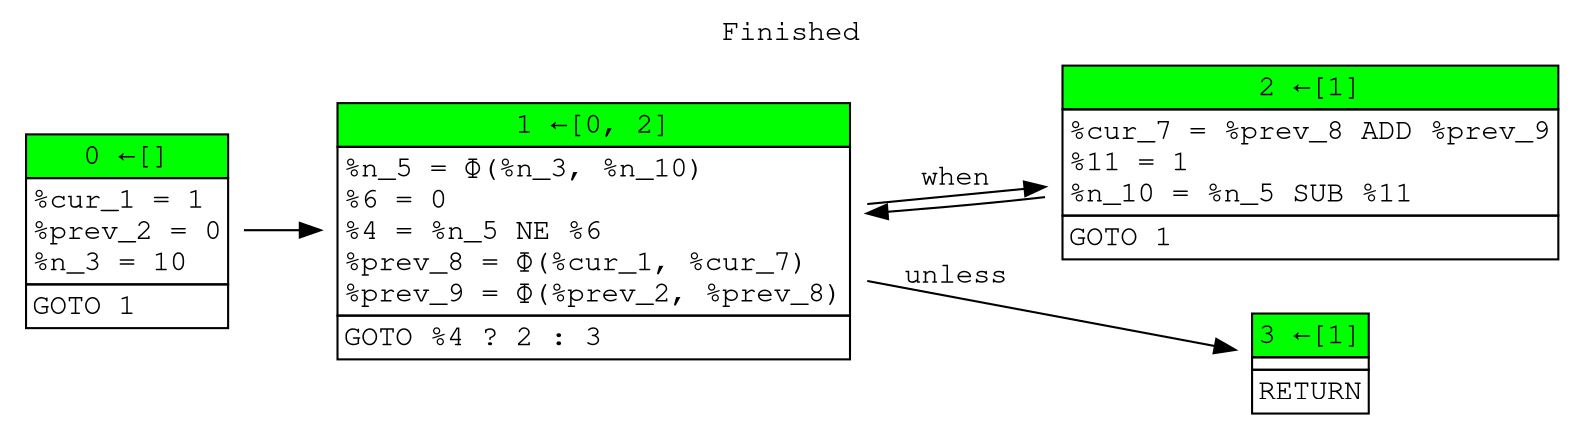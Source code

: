 
        digraph {
            rankdir=LR;
            graph [fontname="Courier, monospace"];
            node [fontname="Courier, monospace"];
            edge [fontname="Courier, monospace"];
            labelloc="t";
            label="Finished";
            bb_0[shape="none", label=<<table border="0" cellborder="1" cellspacing="0"><tr><td bgcolor="green" align="center" colspan="1">0 ←[]</td></tr><tr><td align="left" balign="left">%cur_1 = 1<br/>%prev_2 = 0<br/>%n_3 = 10<br/></td></tr><tr><td align="left">GOTO 1</td></tr></table>>];
bb_0 -> bb_1;
bb_1[shape="none", label=<<table border="0" cellborder="1" cellspacing="0"><tr><td bgcolor="green" align="center" colspan="1">1 ←[0, 2]</td></tr><tr><td align="left" balign="left">%n_5 = Φ(%n_3, %n_10)<br/>%6 = 0<br/>%4 = %n_5 NE %6<br/>%prev_8 = Φ(%cur_1, %cur_7)<br/>%prev_9 = Φ(%prev_2, %prev_8)<br/></td></tr><tr><td align="left">GOTO %4 ? 2 : 3</td></tr></table>>];
bb_1 -> bb_2 [label="when"];
bb_1 -> bb_3 [label="unless"];
bb_2[shape="none", label=<<table border="0" cellborder="1" cellspacing="0"><tr><td bgcolor="green" align="center" colspan="1">2 ←[1]</td></tr><tr><td align="left" balign="left">%cur_7 = %prev_8 ADD %prev_9<br/>%11 = 1<br/>%n_10 = %n_5 SUB %11<br/></td></tr><tr><td align="left">GOTO 1</td></tr></table>>];
bb_2 -> bb_1;
bb_3[shape="none", label=<<table border="0" cellborder="1" cellspacing="0"><tr><td bgcolor="green" align="center" colspan="1">3 ←[1]</td></tr><tr><td align="left" balign="left"></td></tr><tr><td align="left">RETURN</td></tr></table>>];

}
